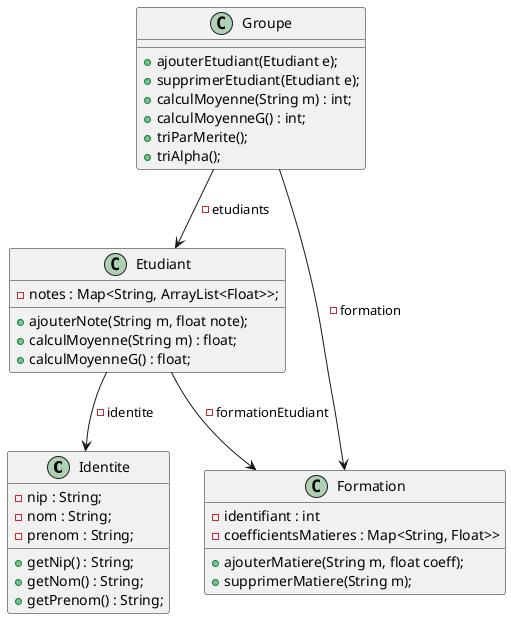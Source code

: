 @startuml

'''classes

class Identite{

    - nip : String;
    - nom : String;
    - prenom : String;
    + getNip() : String;
    + getNom() : String;
    + getPrenom() : String;

}

class Etudiant{
    - notes : Map<String, ArrayList<Float>>;

    + ajouterNote(String m, float note);
    + calculMoyenne(String m) : float;
    + calculMoyenneG() : float;


}

class Formation{
    - identifiant : int
    - coefficientsMatieres : Map<String, Float>>

    + ajouterMatiere(String m, float coeff);
    + supprimerMatiere(String m);

}

class Groupe{

    + ajouterEtudiant(Etudiant e);
    + supprimerEtudiant(Etudiant e);
    + calculMoyenne(String m) : int;
    + calculMoyenneG() : int;
    + triParMerite();
    + triAlpha();

}


Groupe --> Etudiant : - etudiants
Etudiant --> Identite : - identite
Etudiant --> Formation : - formationEtudiant
Groupe --> Formation : - formation
@enduml
